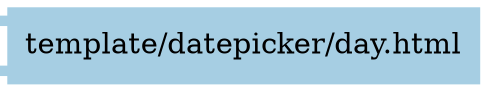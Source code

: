 digraph dependencies {
  node[shape="component",style="filled",colorscheme=paired12]


    node[shape="component"]
    "template/datepicker/day.html"[label="template/datepicker/day.html", color=1]

    


    node[shape="ellipse"]
    


    

    

    

    node[shape="cds"]
    

    









    node[shape="ellipse",style="filled", color=9]
    

    


    

    

    

    


}
